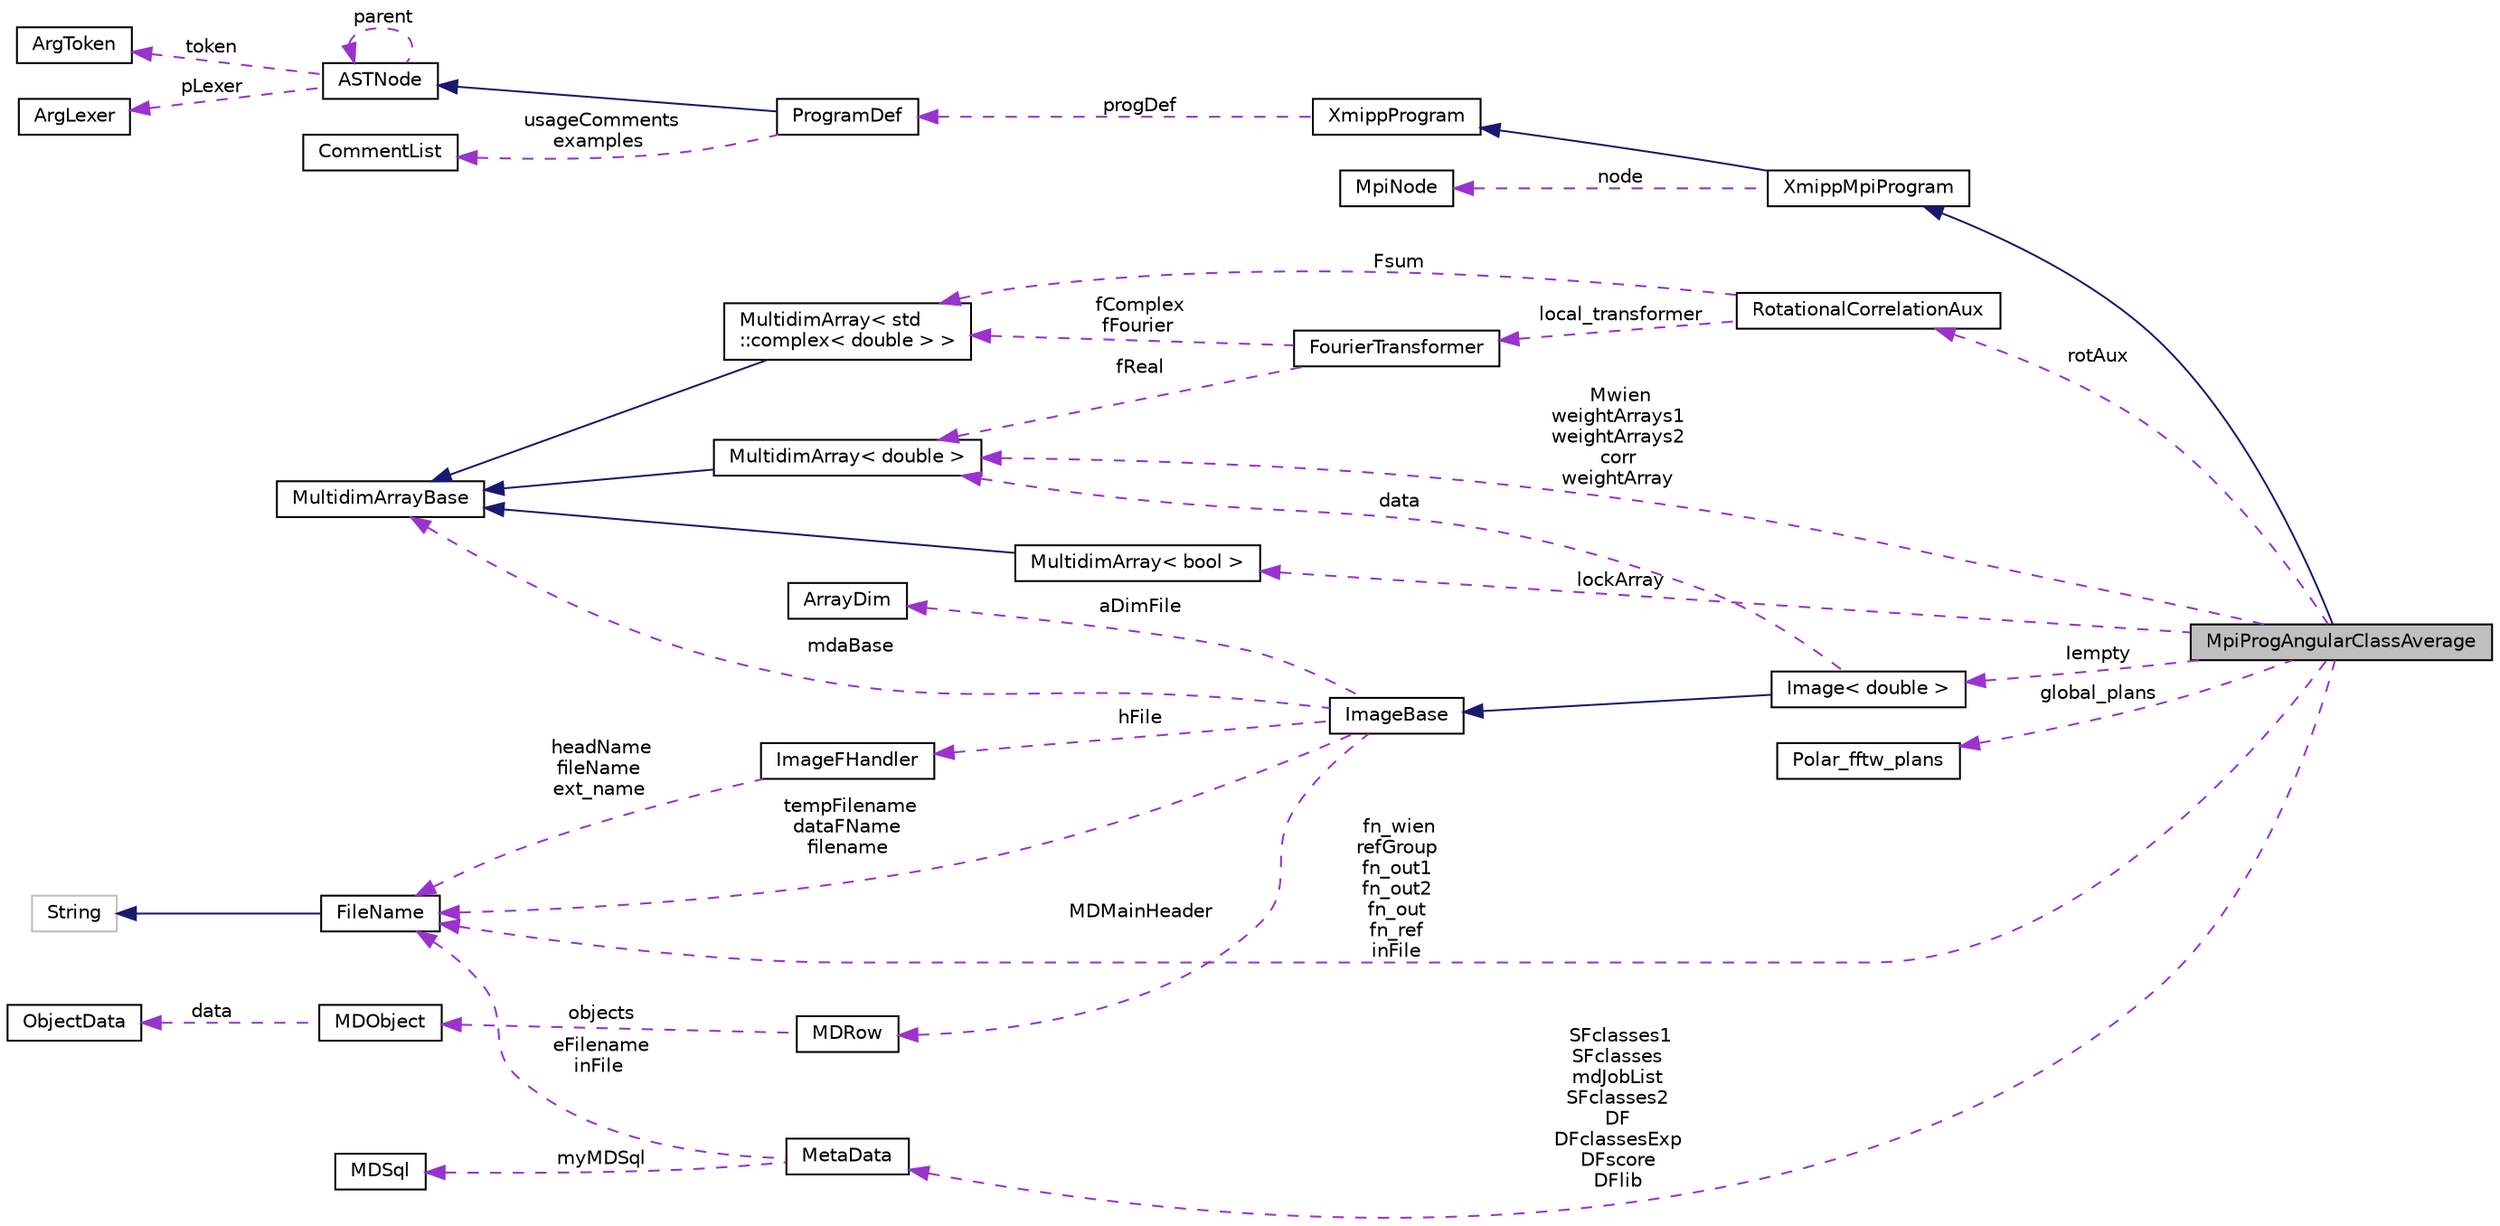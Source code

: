 digraph "MpiProgAngularClassAverage"
{
  edge [fontname="Helvetica",fontsize="10",labelfontname="Helvetica",labelfontsize="10"];
  node [fontname="Helvetica",fontsize="10",shape=record];
  rankdir="LR";
  Node3 [label="MpiProgAngularClassAverage",height=0.2,width=0.4,color="black", fillcolor="grey75", style="filled", fontcolor="black"];
  Node4 -> Node3 [dir="back",color="midnightblue",fontsize="10",style="solid",fontname="Helvetica"];
  Node4 [label="XmippMpiProgram",height=0.2,width=0.4,color="black", fillcolor="white", style="filled",URL="$classXmippMpiProgram.html"];
  Node5 -> Node4 [dir="back",color="midnightblue",fontsize="10",style="solid",fontname="Helvetica"];
  Node5 [label="XmippProgram",height=0.2,width=0.4,color="black", fillcolor="white", style="filled",URL="$classXmippProgram.html"];
  Node6 -> Node5 [dir="back",color="darkorchid3",fontsize="10",style="dashed",label=" progDef" ,fontname="Helvetica"];
  Node6 [label="ProgramDef",height=0.2,width=0.4,color="black", fillcolor="white", style="filled",URL="$classProgramDef.html"];
  Node7 -> Node6 [dir="back",color="midnightblue",fontsize="10",style="solid",fontname="Helvetica"];
  Node7 [label="ASTNode",height=0.2,width=0.4,color="black", fillcolor="white", style="filled",URL="$classASTNode.html"];
  Node8 -> Node7 [dir="back",color="darkorchid3",fontsize="10",style="dashed",label=" token" ,fontname="Helvetica"];
  Node8 [label="ArgToken",height=0.2,width=0.4,color="black", fillcolor="white", style="filled",URL="$classArgToken.html"];
  Node9 -> Node7 [dir="back",color="darkorchid3",fontsize="10",style="dashed",label=" pLexer" ,fontname="Helvetica"];
  Node9 [label="ArgLexer",height=0.2,width=0.4,color="black", fillcolor="white", style="filled",URL="$classArgLexer.html"];
  Node7 -> Node7 [dir="back",color="darkorchid3",fontsize="10",style="dashed",label=" parent" ,fontname="Helvetica"];
  Node10 -> Node6 [dir="back",color="darkorchid3",fontsize="10",style="dashed",label=" usageComments\nexamples" ,fontname="Helvetica"];
  Node10 [label="CommentList",height=0.2,width=0.4,color="black", fillcolor="white", style="filled",URL="$classCommentList.html"];
  Node11 -> Node4 [dir="back",color="darkorchid3",fontsize="10",style="dashed",label=" node" ,fontname="Helvetica"];
  Node11 [label="MpiNode",height=0.2,width=0.4,color="black", fillcolor="white", style="filled",URL="$classMpiNode.html"];
  Node12 -> Node3 [dir="back",color="darkorchid3",fontsize="10",style="dashed",label=" rotAux" ,fontname="Helvetica"];
  Node12 [label="RotationalCorrelationAux",height=0.2,width=0.4,color="black", fillcolor="white", style="filled",URL="$classRotationalCorrelationAux.html"];
  Node13 -> Node12 [dir="back",color="darkorchid3",fontsize="10",style="dashed",label=" local_transformer" ,fontname="Helvetica"];
  Node13 [label="FourierTransformer",height=0.2,width=0.4,color="black", fillcolor="white", style="filled",URL="$classFourierTransformer.html"];
  Node14 -> Node13 [dir="back",color="darkorchid3",fontsize="10",style="dashed",label=" fReal" ,fontname="Helvetica"];
  Node14 [label="MultidimArray\< double \>",height=0.2,width=0.4,color="black", fillcolor="white", style="filled",URL="$classMultidimArray.html"];
  Node15 -> Node14 [dir="back",color="midnightblue",fontsize="10",style="solid",fontname="Helvetica"];
  Node15 [label="MultidimArrayBase",height=0.2,width=0.4,color="black", fillcolor="white", style="filled",URL="$classMultidimArrayBase.html"];
  Node16 -> Node13 [dir="back",color="darkorchid3",fontsize="10",style="dashed",label=" fComplex\nfFourier" ,fontname="Helvetica"];
  Node16 [label="MultidimArray\< std\l::complex\< double \> \>",height=0.2,width=0.4,color="black", fillcolor="white", style="filled",URL="$classMultidimArray.html"];
  Node15 -> Node16 [dir="back",color="midnightblue",fontsize="10",style="solid",fontname="Helvetica"];
  Node16 -> Node12 [dir="back",color="darkorchid3",fontsize="10",style="dashed",label=" Fsum" ,fontname="Helvetica"];
  Node17 -> Node3 [dir="back",color="darkorchid3",fontsize="10",style="dashed",label=" SFclasses1\nSFclasses\nmdJobList\nSFclasses2\nDF\nDFclassesExp\nDFscore\nDFlib" ,fontname="Helvetica"];
  Node17 [label="MetaData",height=0.2,width=0.4,color="black", fillcolor="white", style="filled",URL="$classMetaData.html"];
  Node18 -> Node17 [dir="back",color="darkorchid3",fontsize="10",style="dashed",label=" myMDSql" ,fontname="Helvetica"];
  Node18 [label="MDSql",height=0.2,width=0.4,color="black", fillcolor="white", style="filled",URL="$classMDSql.html"];
  Node19 -> Node17 [dir="back",color="darkorchid3",fontsize="10",style="dashed",label=" eFilename\ninFile" ,fontname="Helvetica"];
  Node19 [label="FileName",height=0.2,width=0.4,color="black", fillcolor="white", style="filled",URL="$classFileName.html"];
  Node20 -> Node19 [dir="back",color="midnightblue",fontsize="10",style="solid",fontname="Helvetica"];
  Node20 [label="String",height=0.2,width=0.4,color="grey75", fillcolor="white", style="filled"];
  Node21 -> Node3 [dir="back",color="darkorchid3",fontsize="10",style="dashed",label=" global_plans" ,fontname="Helvetica"];
  Node21 [label="Polar_fftw_plans",height=0.2,width=0.4,color="black", fillcolor="white", style="filled",URL="$classPolar__fftw__plans.html"];
  Node22 -> Node3 [dir="back",color="darkorchid3",fontsize="10",style="dashed",label=" Iempty" ,fontname="Helvetica"];
  Node22 [label="Image\< double \>",height=0.2,width=0.4,color="black", fillcolor="white", style="filled",URL="$classImage.html"];
  Node23 -> Node22 [dir="back",color="midnightblue",fontsize="10",style="solid",fontname="Helvetica"];
  Node23 [label="ImageBase",height=0.2,width=0.4,color="black", fillcolor="white", style="filled",URL="$classImageBase.html",tooltip="Image base class. "];
  Node15 -> Node23 [dir="back",color="darkorchid3",fontsize="10",style="dashed",label=" mdaBase" ,fontname="Helvetica"];
  Node24 -> Node23 [dir="back",color="darkorchid3",fontsize="10",style="dashed",label=" hFile" ,fontname="Helvetica"];
  Node24 [label="ImageFHandler",height=0.2,width=0.4,color="black", fillcolor="white", style="filled",URL="$structImageFHandler.html"];
  Node19 -> Node24 [dir="back",color="darkorchid3",fontsize="10",style="dashed",label=" headName\nfileName\next_name" ,fontname="Helvetica"];
  Node25 -> Node23 [dir="back",color="darkorchid3",fontsize="10",style="dashed",label=" MDMainHeader" ,fontname="Helvetica"];
  Node25 [label="MDRow",height=0.2,width=0.4,color="black", fillcolor="white", style="filled",URL="$classMDRow.html"];
  Node26 -> Node25 [dir="back",color="darkorchid3",fontsize="10",style="dashed",label=" objects" ,fontname="Helvetica"];
  Node26 [label="MDObject",height=0.2,width=0.4,color="black", fillcolor="white", style="filled",URL="$classMDObject.html"];
  Node27 -> Node26 [dir="back",color="darkorchid3",fontsize="10",style="dashed",label=" data" ,fontname="Helvetica"];
  Node27 [label="ObjectData",height=0.2,width=0.4,color="black", fillcolor="white", style="filled",URL="$unionObjectData.html"];
  Node28 -> Node23 [dir="back",color="darkorchid3",fontsize="10",style="dashed",label=" aDimFile" ,fontname="Helvetica"];
  Node28 [label="ArrayDim",height=0.2,width=0.4,color="black", fillcolor="white", style="filled",URL="$structArrayDim.html"];
  Node19 -> Node23 [dir="back",color="darkorchid3",fontsize="10",style="dashed",label=" tempFilename\ndataFName\nfilename" ,fontname="Helvetica"];
  Node14 -> Node22 [dir="back",color="darkorchid3",fontsize="10",style="dashed",label=" data" ,fontname="Helvetica"];
  Node14 -> Node3 [dir="back",color="darkorchid3",fontsize="10",style="dashed",label=" Mwien\nweightArrays1\nweightArrays2\ncorr\nweightArray" ,fontname="Helvetica"];
  Node29 -> Node3 [dir="back",color="darkorchid3",fontsize="10",style="dashed",label=" lockArray" ,fontname="Helvetica"];
  Node29 [label="MultidimArray\< bool \>",height=0.2,width=0.4,color="black", fillcolor="white", style="filled",URL="$classMultidimArray.html"];
  Node15 -> Node29 [dir="back",color="midnightblue",fontsize="10",style="solid",fontname="Helvetica"];
  Node19 -> Node3 [dir="back",color="darkorchid3",fontsize="10",style="dashed",label=" fn_wien\nrefGroup\nfn_out1\nfn_out2\nfn_out\nfn_ref\ninFile" ,fontname="Helvetica"];
}
